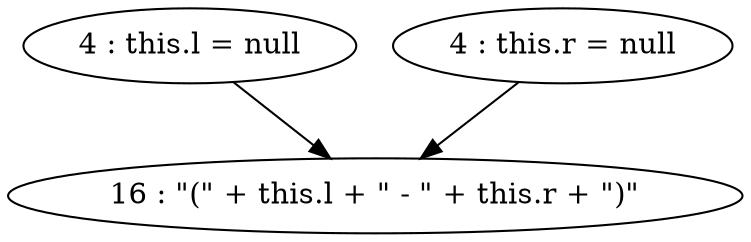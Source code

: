 digraph G {
"4 : this.l = null"
"4 : this.l = null" -> "16 : \"(\" + this.l + \" - \" + this.r + \")\""
"4 : this.r = null"
"4 : this.r = null" -> "16 : \"(\" + this.l + \" - \" + this.r + \")\""
"16 : \"(\" + this.l + \" - \" + this.r + \")\""
}